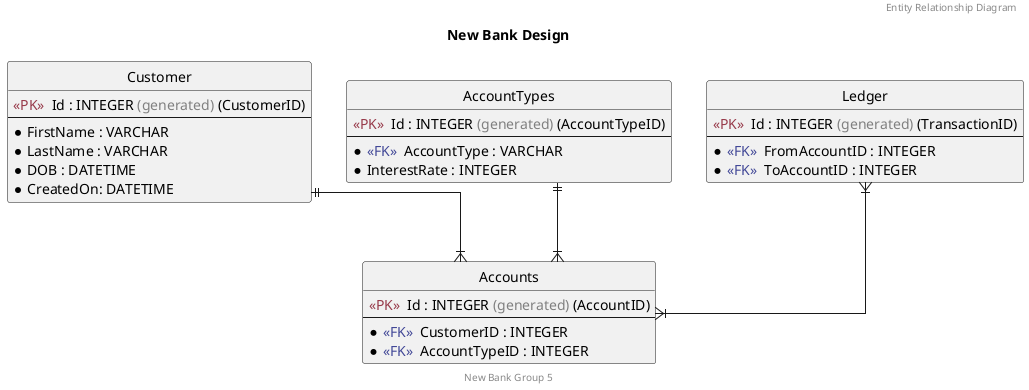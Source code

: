 @startuml

       ' remove the spot
       hide circle
       ' avoid problems with angled crows feet
       skinparam linetype ortho
       ' font
       skinparam defaultFontName Arial

       ' define styles
       !define desc(x) <color:gray>(x)</color>
       !define unique <i><color:#973A4A>unique</color></i>
       !define FK(x) <color:#424897><<FK>></color>  x<color:#000></color>
       !define PK <color:#973A4A><<PK>></color>  Id : INTEGER desc(generated)

       title New Bank Design

       header Entity Relationship Diagram
       footer New Bank Group 5

       entity "Customer" {
        PK (CustomerID)
        --
        *FirstName : VARCHAR
        *LastName : VARCHAR
        *DOB : DATETIME
        *CreatedOn: DATETIME
       }

       entity "AccountTypes" {
        PK (AccountTypeID)
        --
        *FK(AccountType) : VARCHAR
        *InterestRate : INTEGER
       }

       entity "Ledger" {
        PK (TransactionID)
        --
        *FK(FromAccountID) : INTEGER
        *FK(ToAccountID) : INTEGER
       }

       entity "Accounts" {
        PK (AccountID)
        --
        *FK(CustomerID) : INTEGER
        *FK(AccountTypeID) : INTEGER
       }


       ' relationships
       Customer ||--|{ Accounts
       AccountTypes ||--|{ Accounts
       Ledger }|--|{ Accounts

       @enduml